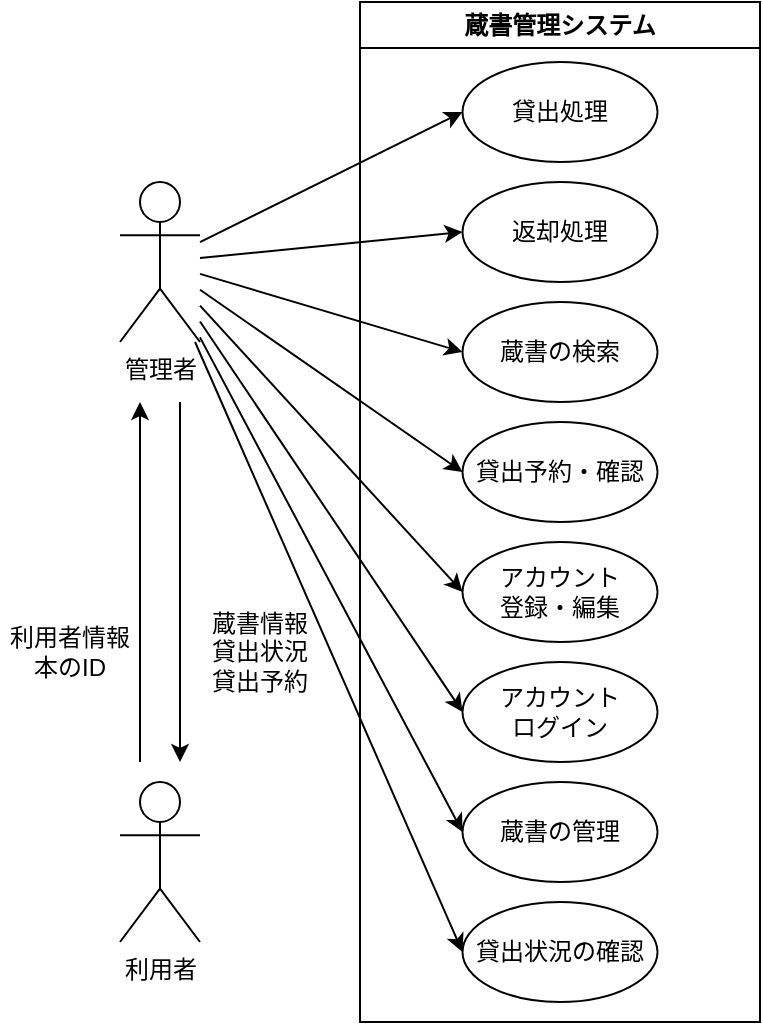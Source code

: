 <mxfile>
    <diagram id="li6KdhiK4yNscijMSAPU" name="Page-1">
        <mxGraphModel dx="622" dy="461" grid="1" gridSize="10" guides="1" tooltips="1" connect="1" arrows="1" fold="1" page="1" pageScale="1" pageWidth="850" pageHeight="1100" background="#ffffff" math="0" shadow="0">
            <root>
                <mxCell id="0"/>
                <mxCell id="1" parent="0"/>
                <mxCell id="19" style="edgeStyle=none;html=1;entryX=0;entryY=0.5;entryDx=0;entryDy=0;strokeColor=#000000;fontColor=#000000;" edge="1" parent="1" source="2" target="4">
                    <mxGeometry relative="1" as="geometry"/>
                </mxCell>
                <mxCell id="20" style="edgeStyle=none;html=1;entryX=0;entryY=0.5;entryDx=0;entryDy=0;strokeColor=#000000;fontColor=#000000;" edge="1" parent="1" source="2" target="5">
                    <mxGeometry relative="1" as="geometry"/>
                </mxCell>
                <mxCell id="21" style="edgeStyle=none;html=1;entryX=0;entryY=0.5;entryDx=0;entryDy=0;strokeColor=#000000;fontColor=#000000;" edge="1" parent="1" source="2" target="6">
                    <mxGeometry relative="1" as="geometry"/>
                </mxCell>
                <mxCell id="23" style="edgeStyle=none;html=1;entryX=0;entryY=0.5;entryDx=0;entryDy=0;strokeColor=#000000;fontColor=#000000;" edge="1" parent="1" source="2" target="7">
                    <mxGeometry relative="1" as="geometry"/>
                </mxCell>
                <mxCell id="24" style="edgeStyle=none;html=1;entryX=0;entryY=0.5;entryDx=0;entryDy=0;strokeColor=#000000;fontColor=#000000;" edge="1" parent="1" source="2" target="9">
                    <mxGeometry relative="1" as="geometry"/>
                </mxCell>
                <mxCell id="25" style="edgeStyle=none;html=1;entryX=0;entryY=0.5;entryDx=0;entryDy=0;strokeColor=#000000;fontColor=#000000;" edge="1" parent="1" source="2" target="10">
                    <mxGeometry relative="1" as="geometry"/>
                </mxCell>
                <mxCell id="30" style="edgeStyle=none;html=1;entryX=0;entryY=0.5;entryDx=0;entryDy=0;strokeColor=#000000;fontColor=#000000;" edge="1" parent="1" source="2" target="13">
                    <mxGeometry relative="1" as="geometry"/>
                </mxCell>
                <mxCell id="33" style="edgeStyle=none;html=1;entryX=0;entryY=0.5;entryDx=0;entryDy=0;strokeColor=#000000;fontColor=#000000;" edge="1" parent="1" source="2" target="32">
                    <mxGeometry relative="1" as="geometry"/>
                </mxCell>
                <mxCell id="2" value="&lt;font color=&quot;#000000&quot;&gt;管理者&lt;/font&gt;" style="shape=umlActor;verticalLabelPosition=bottom;verticalAlign=top;html=1;outlineConnect=0;fillColor=none;strokeColor=#000000;" vertex="1" parent="1">
                    <mxGeometry x="80" y="140" width="40" height="80" as="geometry"/>
                </mxCell>
                <mxCell id="3" value="&lt;font color=&quot;#000000&quot;&gt;蔵書管理システム&lt;/font&gt;" style="swimlane;whiteSpace=wrap;html=1;strokeColor=#000000;fillColor=none;" vertex="1" parent="1">
                    <mxGeometry x="200" y="50" width="200" height="510" as="geometry"/>
                </mxCell>
                <mxCell id="4" value="貸出処理" style="ellipse;whiteSpace=wrap;html=1;strokeColor=#000000;fontColor=#000000;fillColor=none;" vertex="1" parent="3">
                    <mxGeometry x="51.25" y="30" width="97.5" height="50" as="geometry"/>
                </mxCell>
                <mxCell id="5" value="返却処理" style="ellipse;whiteSpace=wrap;html=1;strokeColor=#000000;fontColor=#000000;fillColor=none;" vertex="1" parent="3">
                    <mxGeometry x="51.25" y="90" width="97.5" height="50" as="geometry"/>
                </mxCell>
                <mxCell id="6" value="蔵書の検索" style="ellipse;whiteSpace=wrap;html=1;strokeColor=#000000;fontColor=#000000;fillColor=none;" vertex="1" parent="3">
                    <mxGeometry x="51.25" y="150" width="97.5" height="50" as="geometry"/>
                </mxCell>
                <mxCell id="7" value="貸出予約・確認" style="ellipse;whiteSpace=wrap;html=1;strokeColor=#000000;fontColor=#000000;fillColor=none;" vertex="1" parent="3">
                    <mxGeometry x="51.25" y="210" width="97.5" height="50" as="geometry"/>
                </mxCell>
                <mxCell id="9" value="アカウント&lt;br&gt;登録・編集" style="ellipse;whiteSpace=wrap;html=1;strokeColor=#000000;fontColor=#000000;fillColor=none;" vertex="1" parent="3">
                    <mxGeometry x="51.25" y="270" width="97.5" height="50" as="geometry"/>
                </mxCell>
                <mxCell id="10" value="アカウント&lt;br&gt;ログイン" style="ellipse;whiteSpace=wrap;html=1;strokeColor=#000000;fontColor=#000000;fillColor=none;" vertex="1" parent="3">
                    <mxGeometry x="51.25" y="330" width="97.5" height="50" as="geometry"/>
                </mxCell>
                <mxCell id="13" value="蔵書の管理" style="ellipse;whiteSpace=wrap;html=1;strokeColor=#000000;fontColor=#000000;fillColor=none;" vertex="1" parent="3">
                    <mxGeometry x="51.25" y="390" width="97.5" height="50" as="geometry"/>
                </mxCell>
                <mxCell id="32" value="貸出状況の確認" style="ellipse;whiteSpace=wrap;html=1;strokeColor=#000000;fontColor=#000000;fillColor=none;" vertex="1" parent="3">
                    <mxGeometry x="51.25" y="450" width="97.5" height="50" as="geometry"/>
                </mxCell>
                <mxCell id="37" value="&lt;font color=&quot;#000000&quot;&gt;利用者&lt;/font&gt;" style="shape=umlActor;verticalLabelPosition=bottom;verticalAlign=top;html=1;outlineConnect=0;fillColor=none;strokeColor=#000000;" vertex="1" parent="1">
                    <mxGeometry x="80" y="440" width="40" height="80" as="geometry"/>
                </mxCell>
                <mxCell id="47" value="" style="endArrow=classic;html=1;strokeColor=#000000;fontColor=#000000;" edge="1" parent="1">
                    <mxGeometry width="50" height="50" relative="1" as="geometry">
                        <mxPoint x="90" y="430" as="sourcePoint"/>
                        <mxPoint x="90" y="250" as="targetPoint"/>
                    </mxGeometry>
                </mxCell>
                <mxCell id="48" value="" style="endArrow=classic;html=1;strokeColor=#000000;fontColor=#000000;" edge="1" parent="1">
                    <mxGeometry width="50" height="50" relative="1" as="geometry">
                        <mxPoint x="110" y="250" as="sourcePoint"/>
                        <mxPoint x="110" y="430" as="targetPoint"/>
                    </mxGeometry>
                </mxCell>
                <mxCell id="52" value="利用者情報&lt;br&gt;本のID" style="text;html=1;strokeColor=none;fillColor=none;align=center;verticalAlign=middle;whiteSpace=wrap;rounded=0;fontColor=#000000;" vertex="1" parent="1">
                    <mxGeometry x="20" y="360" width="70" height="30" as="geometry"/>
                </mxCell>
                <mxCell id="53" value="蔵書情報&lt;br&gt;貸出状況&lt;br&gt;貸出予約" style="text;html=1;strokeColor=none;fillColor=none;align=center;verticalAlign=middle;whiteSpace=wrap;rounded=0;fontColor=#000000;" vertex="1" parent="1">
                    <mxGeometry x="120" y="360" width="60" height="30" as="geometry"/>
                </mxCell>
            </root>
        </mxGraphModel>
    </diagram>
</mxfile>